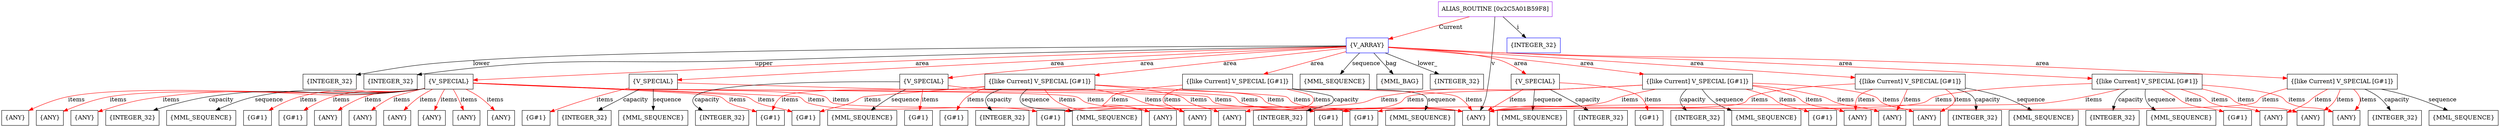 digraph g {
	node [shape=box]
	b1[color=purple label=<ALIAS_ROUTINE [0x2C5A01B59F8]>]
	b2[color=blue label=<{V_ARRAY}>]
	b3[label=<{MML_BAG}>]
	b4[label=<{MML_SEQUENCE}>]
	b5[label=<{INTEGER_32}>]
	b6[label=<{INTEGER_32}>]
	b7[label=<{INTEGER_32}>]
	b8[label=<{V_SPECIAL}>]
	b9[label=<{G#1}>]
	b10[label=<{G#1}>]
	b11[label=<{G#1}>]
	b12[label=<{G#1}>]
	b13[label=<{ANY}>]
	b14[label=<{ANY}>]
	b15[label=<{ANY}>]
	b16[label=<{G#1}>]
	b17[label=<{G#1}>]
	b18[label=<{ANY}>]
	b19[label=<{ANY}>]
	b20[label=<{ANY}>]
	b21[label=<{G#1}>]
	b22[label=<{ANY}>]
	b23[label=<{ANY}>]
	b24[label=<{ANY}>]
	b25[label=<{ANY}>]
	b26[label=<{INTEGER_32}>]
	b27[label=<{MML_SEQUENCE}>]
	b28[label=<{V_SPECIAL}>]
	b29[label=<{G#1}>]
	b30[label=<{INTEGER_32}>]
	b31[label=<{MML_SEQUENCE}>]
	b32[label=<{V_SPECIAL}>]
	b33[label=<{G#1}>]
	b34[label=<{INTEGER_32}>]
	b35[label=<{MML_SEQUENCE}>]
	b36[label=<{[like Current] V_SPECIAL [G#1]}>]
	b37[label=<{G#1}>]
	b38[label=<{ANY}>]
	b39[label=<{ANY}>]
	b40[label=<{ANY}>]
	b41[label=<{INTEGER_32}>]
	b42[label=<{MML_SEQUENCE}>]
	b43[label=<{[like Current] V_SPECIAL [G#1]}>]
	b44[label=<{INTEGER_32}>]
	b45[label=<{MML_SEQUENCE}>]
	b46[label=<{V_SPECIAL}>]
	b47[label=<{G#1}>]
	b48[label=<{INTEGER_32}>]
	b49[label=<{MML_SEQUENCE}>]
	b50[label=<{[like Current] V_SPECIAL [G#1]}>]
	b51[label=<{G#1}>]
	b52[label=<{ANY}>]
	b53[label=<{ANY}>]
	b54[label=<{ANY}>]
	b55[label=<{INTEGER_32}>]
	b56[label=<{MML_SEQUENCE}>]
	b57[label=<{[like Current] V_SPECIAL [G#1]}>]
	b58[label=<{INTEGER_32}>]
	b59[label=<{MML_SEQUENCE}>]
	b60[label=<{[like Current] V_SPECIAL [G#1]}>]
	b61[label=<{G#1}>]
	b62[label=<{ANY}>]
	b63[label=<{ANY}>]
	b64[label=<{ANY}>]
	b65[label=<{INTEGER_32}>]
	b66[label=<{MML_SEQUENCE}>]
	b67[label=<{[like Current] V_SPECIAL [G#1]}>]
	b68[label=<{INTEGER_32}>]
	b69[label=<{MML_SEQUENCE}>]
	b70[color=blue label=<{INTEGER_32}>]
	b1->b2[color=red label=<Current>]
	b2->b3[label=<bag>]
	b2->b4[label=<sequence>]
	b2->b5[label=<lower_>]
	b2->b6[label=<lower>]
	b2->b7[label=<upper>]
	b2->b8[color=red label=<area>]
	b8->b9[color=red label=<items>]
	b8->b10[color=red label=<items>]
	b8->b11[color=red label=<items>]
	b8->b12[color=red label=<items>]
	b8->b13[color=red label=<items>]
	b8->b14[color=red label=<items>]
	b8->b15[color=red label=<items>]
	b8->b16[color=red label=<items>]
	b8->b17[color=red label=<items>]
	b8->b18[color=red label=<items>]
	b8->b19[color=red label=<items>]
	b8->b20[color=red label=<items>]
	b8->b21[color=red label=<items>]
	b8->b22[color=red label=<items>]
	b8->b23[color=red label=<items>]
	b8->b24[color=red label=<items>]
	b8->b25[color=red label=<items>]
	b8->b26[label=<capacity>]
	b8->b27[label=<sequence>]
	b2->b28[color=red label=<area>]
	b28->b29[color=red label=<items>]
	b28->b25[color=red label=<items>]
	b28->b30[label=<capacity>]
	b28->b31[label=<sequence>]
	b2->b32[color=red label=<area>]
	b32->b33[color=red label=<items>]
	b32->b25[color=red label=<items>]
	b32->b34[label=<capacity>]
	b32->b35[label=<sequence>]
	b2->b36[color=red label=<area>]
	b36->b37[color=red label=<items>]
	b36->b11[color=red label=<items>]
	b36->b12[color=red label=<items>]
	b36->b38[color=red label=<items>]
	b36->b39[color=red label=<items>]
	b36->b40[color=red label=<items>]
	b36->b25[color=red label=<items>]
	b36->b41[label=<capacity>]
	b36->b42[label=<sequence>]
	b2->b43[color=red label=<area>]
	b43->b38[color=red label=<items>]
	b43->b39[color=red label=<items>]
	b43->b40[color=red label=<items>]
	b43->b25[color=red label=<items>]
	b43->b44[label=<capacity>]
	b43->b45[label=<sequence>]
	b2->b46[color=red label=<area>]
	b46->b47[color=red label=<items>]
	b46->b25[color=red label=<items>]
	b46->b48[label=<capacity>]
	b46->b49[label=<sequence>]
	b2->b50[color=red label=<area>]
	b50->b51[color=red label=<items>]
	b50->b16[color=red label=<items>]
	b50->b17[color=red label=<items>]
	b50->b52[color=red label=<items>]
	b50->b53[color=red label=<items>]
	b50->b54[color=red label=<items>]
	b50->b25[color=red label=<items>]
	b50->b55[label=<capacity>]
	b50->b56[label=<sequence>]
	b2->b57[color=red label=<area>]
	b57->b52[color=red label=<items>]
	b57->b53[color=red label=<items>]
	b57->b54[color=red label=<items>]
	b57->b25[color=red label=<items>]
	b57->b58[label=<capacity>]
	b57->b59[label=<sequence>]
	b2->b60[color=red label=<area>]
	b60->b61[color=red label=<items>]
	b60->b21[color=red label=<items>]
	b60->b62[color=red label=<items>]
	b60->b63[color=red label=<items>]
	b60->b64[color=red label=<items>]
	b60->b25[color=red label=<items>]
	b60->b65[label=<capacity>]
	b60->b66[label=<sequence>]
	b2->b67[color=red label=<area>]
	b67->b62[color=red label=<items>]
	b67->b63[color=red label=<items>]
	b67->b64[color=red label=<items>]
	b67->b25[color=red label=<items>]
	b67->b68[label=<capacity>]
	b67->b69[label=<sequence>]
	b1->b25[label=<v>]
	b1->b70[label=<i>]
}
